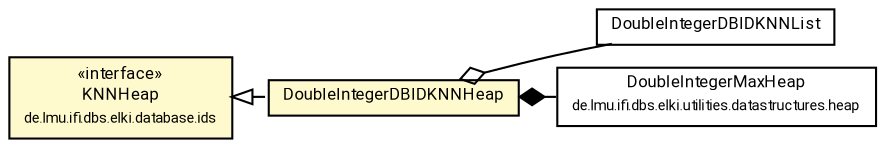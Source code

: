 #!/usr/local/bin/dot
#
# Class diagram 
# Generated by UMLGraph version R5_7_2-60-g0e99a6 (http://www.spinellis.gr/umlgraph/)
#

digraph G {
	graph [fontnames="svg"]
	edge [fontname="Roboto",fontsize=7,labelfontname="Roboto",labelfontsize=7,color="black"];
	node [fontname="Roboto",fontcolor="black",fontsize=8,shape=plaintext,margin=0,width=0,height=0];
	nodesep=0.15;
	ranksep=0.25;
	rankdir=LR;
	// de.lmu.ifi.dbs.elki.database.ids.KNNHeap
	c3508044 [label=<<table title="de.lmu.ifi.dbs.elki.database.ids.KNNHeap" border="0" cellborder="1" cellspacing="0" cellpadding="2" bgcolor="LemonChiffon" href="../KNNHeap.html" target="_parent">
		<tr><td><table border="0" cellspacing="0" cellpadding="1">
		<tr><td align="center" balign="center"> &#171;interface&#187; </td></tr>
		<tr><td align="center" balign="center"> <font face="Roboto">KNNHeap</font> </td></tr>
		<tr><td align="center" balign="center"> <font face="Roboto" point-size="7.0">de.lmu.ifi.dbs.elki.database.ids</font> </td></tr>
		</table></td></tr>
		</table>>, URL="../KNNHeap.html"];
	// de.lmu.ifi.dbs.elki.database.ids.integer.DoubleIntegerDBIDKNNList
	c3508112 [label=<<table title="de.lmu.ifi.dbs.elki.database.ids.integer.DoubleIntegerDBIDKNNList" border="0" cellborder="1" cellspacing="0" cellpadding="2" href="DoubleIntegerDBIDKNNList.html" target="_parent">
		<tr><td><table border="0" cellspacing="0" cellpadding="1">
		<tr><td align="center" balign="center"> <font face="Roboto">DoubleIntegerDBIDKNNList</font> </td></tr>
		</table></td></tr>
		</table>>, URL="DoubleIntegerDBIDKNNList.html"];
	// de.lmu.ifi.dbs.elki.database.ids.integer.DoubleIntegerDBIDKNNHeap
	c3508139 [label=<<table title="de.lmu.ifi.dbs.elki.database.ids.integer.DoubleIntegerDBIDKNNHeap" border="0" cellborder="1" cellspacing="0" cellpadding="2" bgcolor="lemonChiffon" href="DoubleIntegerDBIDKNNHeap.html" target="_parent">
		<tr><td><table border="0" cellspacing="0" cellpadding="1">
		<tr><td align="center" balign="center"> <font face="Roboto">DoubleIntegerDBIDKNNHeap</font> </td></tr>
		</table></td></tr>
		</table>>, URL="DoubleIntegerDBIDKNNHeap.html"];
	// de.lmu.ifi.dbs.elki.utilities.datastructures.heap.DoubleIntegerMaxHeap
	c3508831 [label=<<table title="de.lmu.ifi.dbs.elki.utilities.datastructures.heap.DoubleIntegerMaxHeap" border="0" cellborder="1" cellspacing="0" cellpadding="2" href="../../../utilities/datastructures/heap/DoubleIntegerMaxHeap.html" target="_parent">
		<tr><td><table border="0" cellspacing="0" cellpadding="1">
		<tr><td align="center" balign="center"> <font face="Roboto">DoubleIntegerMaxHeap</font> </td></tr>
		<tr><td align="center" balign="center"> <font face="Roboto" point-size="7.0">de.lmu.ifi.dbs.elki.utilities.datastructures.heap</font> </td></tr>
		</table></td></tr>
		</table>>, URL="../../../utilities/datastructures/heap/DoubleIntegerMaxHeap.html"];
	// de.lmu.ifi.dbs.elki.database.ids.integer.DoubleIntegerDBIDKNNHeap implements de.lmu.ifi.dbs.elki.database.ids.KNNHeap
	c3508044 -> c3508139 [arrowtail=empty,style=dashed,dir=back,weight=9];
	// de.lmu.ifi.dbs.elki.database.ids.integer.DoubleIntegerDBIDKNNHeap composed de.lmu.ifi.dbs.elki.utilities.datastructures.heap.DoubleIntegerMaxHeap
	c3508139 -> c3508831 [arrowhead=none,arrowtail=diamond,dir=back,weight=6];
	// de.lmu.ifi.dbs.elki.database.ids.integer.DoubleIntegerDBIDKNNHeap has de.lmu.ifi.dbs.elki.database.ids.integer.DoubleIntegerDBIDKNNList
	c3508139 -> c3508112 [arrowhead=none,arrowtail=ediamond,dir=back,weight=4];
}

